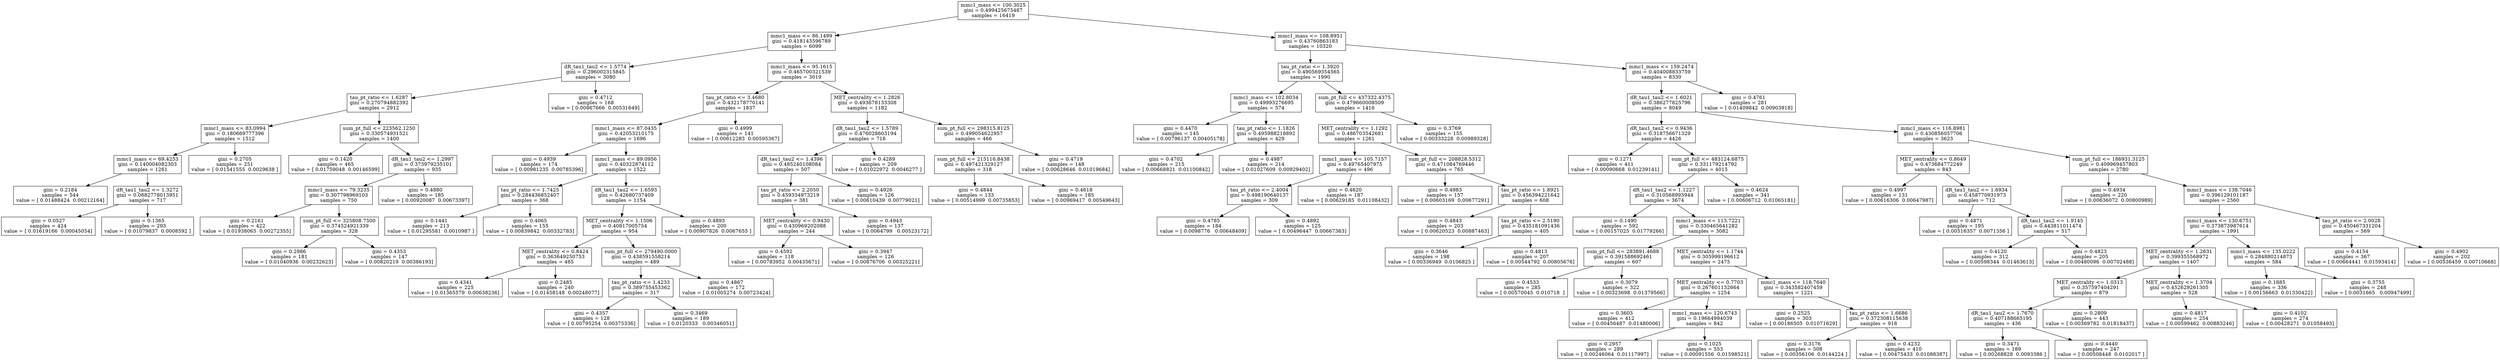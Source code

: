 digraph Tree {
0 [label="mmc1_mass <= 100.3025\ngini = 0.499425675487\nsamples = 16419", shape="box"] ;
1 [label="mmc1_mass <= 86.1499\ngini = 0.418143596789\nsamples = 6099", shape="box"] ;
0 -> 1 ;
2 [label="dR_tau1_tau2 <= 1.5774\ngini = 0.296002315845\nsamples = 3080", shape="box"] ;
1 -> 2 ;
3 [label="tau_pt_ratio <= 1.6287\ngini = 0.270794882392\nsamples = 2912", shape="box"] ;
2 -> 3 ;
4 [label="mmc1_mass <= 83.0994\ngini = 0.180669777396\nsamples = 1512", shape="box"] ;
3 -> 4 ;
5 [label="mmc1_mass <= 69.4253\ngini = 0.140004082303\nsamples = 1261", shape="box"] ;
4 -> 5 ;
6 [label="gini = 0.2184\nsamples = 544\nvalue = [ 0.01488424  0.00212164]", shape="box"] ;
5 -> 6 ;
7 [label="dR_tau1_tau2 <= 1.3272\ngini = 0.0882778013951\nsamples = 717", shape="box"] ;
5 -> 7 ;
8 [label="gini = 0.0527\nsamples = 424\nvalue = [ 0.01619166  0.00045054]", shape="box"] ;
7 -> 8 ;
9 [label="gini = 0.1365\nsamples = 293\nvalue = [ 0.01079837  0.0008592 ]", shape="box"] ;
7 -> 9 ;
10 [label="gini = 0.2705\nsamples = 251\nvalue = [ 0.01541555  0.0029638 ]", shape="box"] ;
4 -> 10 ;
11 [label="sum_pt_full <= 223562.1250\ngini = 0.330574931521\nsamples = 1400", shape="box"] ;
3 -> 11 ;
12 [label="gini = 0.1420\nsamples = 465\nvalue = [ 0.01759048  0.00146599]", shape="box"] ;
11 -> 12 ;
13 [label="dR_tau1_tau2 <= 1.2997\ngini = 0.373979235101\nsamples = 935", shape="box"] ;
11 -> 13 ;
14 [label="mmc1_mass <= 79.3235\ngini = 0.307798969103\nsamples = 750", shape="box"] ;
13 -> 14 ;
15 [label="gini = 0.2161\nsamples = 422\nvalue = [ 0.01938065  0.00272355]", shape="box"] ;
14 -> 15 ;
16 [label="sum_pt_full <= 325808.7500\ngini = 0.374524921339\nsamples = 328", shape="box"] ;
14 -> 16 ;
17 [label="gini = 0.2986\nsamples = 181\nvalue = [ 0.01040936  0.00232623]", shape="box"] ;
16 -> 17 ;
18 [label="gini = 0.4353\nsamples = 147\nvalue = [ 0.00820219  0.00386193]", shape="box"] ;
16 -> 18 ;
19 [label="gini = 0.4880\nsamples = 185\nvalue = [ 0.00920087  0.00673397]", shape="box"] ;
13 -> 19 ;
20 [label="gini = 0.4712\nsamples = 168\nvalue = [ 0.00867666  0.00531649]", shape="box"] ;
2 -> 20 ;
21 [label="mmc1_mass <= 95.1615\ngini = 0.465700321539\nsamples = 3019", shape="box"] ;
1 -> 21 ;
22 [label="tau_pt_ratio <= 3.4680\ngini = 0.432178770141\nsamples = 1837", shape="box"] ;
21 -> 22 ;
23 [label="mmc1_mass <= 87.0435\ngini = 0.42053210175\nsamples = 1696", shape="box"] ;
22 -> 23 ;
24 [label="gini = 0.4939\nsamples = 174\nvalue = [ 0.00981235  0.00785396]", shape="box"] ;
23 -> 24 ;
25 [label="mmc1_mass <= 89.0956\ngini = 0.40322874112\nsamples = 1522", shape="box"] ;
23 -> 25 ;
26 [label="tau_pt_ratio <= 1.7425\ngini = 0.284436852407\nsamples = 368", shape="box"] ;
25 -> 26 ;
27 [label="gini = 0.1441\nsamples = 213\nvalue = [ 0.01295581  0.0010987 ]", shape="box"] ;
26 -> 27 ;
28 [label="gini = 0.4065\nsamples = 155\nvalue = [ 0.00839842  0.00332783]", shape="box"] ;
26 -> 28 ;
29 [label="dR_tau1_tau2 <= 1.6593\ngini = 0.42680737409\nsamples = 1154", shape="box"] ;
25 -> 29 ;
30 [label="MET_centrality <= 1.1506\ngini = 0.40817005754\nsamples = 954", shape="box"] ;
29 -> 30 ;
31 [label="MET_centrality <= 0.8424\ngini = 0.363649250753\nsamples = 465", shape="box"] ;
30 -> 31 ;
32 [label="gini = 0.4341\nsamples = 225\nvalue = [ 0.01365579  0.00638236]", shape="box"] ;
31 -> 32 ;
33 [label="gini = 0.2485\nsamples = 240\nvalue = [ 0.01458148  0.00248077]", shape="box"] ;
31 -> 33 ;
34 [label="sum_pt_full <= 279490.0000\ngini = 0.438591558214\nsamples = 489", shape="box"] ;
30 -> 34 ;
35 [label="tau_pt_ratio <= 1.4233\ngini = 0.389755453362\nsamples = 317", shape="box"] ;
34 -> 35 ;
36 [label="gini = 0.4357\nsamples = 128\nvalue = [ 0.00795254  0.00375336]", shape="box"] ;
35 -> 36 ;
37 [label="gini = 0.3469\nsamples = 189\nvalue = [ 0.0120333   0.00346051]", shape="box"] ;
35 -> 37 ;
38 [label="gini = 0.4867\nsamples = 172\nvalue = [ 0.01005274  0.00723424]", shape="box"] ;
34 -> 38 ;
39 [label="gini = 0.4893\nsamples = 200\nvalue = [ 0.00907826  0.0067655 ]", shape="box"] ;
29 -> 39 ;
40 [label="gini = 0.4999\nsamples = 141\nvalue = [ 0.00612283  0.00595367]", shape="box"] ;
22 -> 40 ;
41 [label="MET_centrality <= 1.2826\ngini = 0.493678133308\nsamples = 1182", shape="box"] ;
21 -> 41 ;
42 [label="dR_tau1_tau2 <= 1.5789\ngini = 0.476028603194\nsamples = 716", shape="box"] ;
41 -> 42 ;
43 [label="dR_tau1_tau2 <= 1.4396\ngini = 0.485240108084\nsamples = 507", shape="box"] ;
42 -> 43 ;
44 [label="tau_pt_ratio <= 2.2050\ngini = 0.459334973219\nsamples = 381", shape="box"] ;
43 -> 44 ;
45 [label="MET_centrality <= 0.9430\ngini = 0.430969202088\nsamples = 244", shape="box"] ;
44 -> 45 ;
46 [label="gini = 0.4592\nsamples = 118\nvalue = [ 0.00783952  0.00435671]", shape="box"] ;
45 -> 46 ;
47 [label="gini = 0.3947\nsamples = 126\nvalue = [ 0.00876706  0.00325221]", shape="box"] ;
45 -> 47 ;
48 [label="gini = 0.4943\nsamples = 137\nvalue = [ 0.0064799   0.00523172]", shape="box"] ;
44 -> 48 ;
49 [label="gini = 0.4926\nsamples = 126\nvalue = [ 0.00610439  0.00779021]", shape="box"] ;
43 -> 49 ;
50 [label="gini = 0.4289\nsamples = 209\nvalue = [ 0.01022972  0.0046277 ]", shape="box"] ;
42 -> 50 ;
51 [label="sum_pt_full <= 298315.8125\ngini = 0.499054622957\nsamples = 466", shape="box"] ;
41 -> 51 ;
52 [label="sum_pt_full <= 215116.8438\ngini = 0.497421329127\nsamples = 318", shape="box"] ;
51 -> 52 ;
53 [label="gini = 0.4844\nsamples = 133\nvalue = [ 0.00514999  0.00735853]", shape="box"] ;
52 -> 53 ;
54 [label="gini = 0.4618\nsamples = 185\nvalue = [ 0.00969417  0.00549643]", shape="box"] ;
52 -> 54 ;
55 [label="gini = 0.4719\nsamples = 148\nvalue = [ 0.00628646  0.01019684]", shape="box"] ;
51 -> 55 ;
56 [label="mmc1_mass <= 108.8951\ngini = 0.43760863183\nsamples = 10320", shape="box"] ;
0 -> 56 ;
57 [label="tau_pt_ratio <= 1.3920\ngini = 0.490569354565\nsamples = 1990", shape="box"] ;
56 -> 57 ;
58 [label="mmc1_mass <= 102.8034\ngini = 0.49993276695\nsamples = 574", shape="box"] ;
57 -> 58 ;
59 [label="gini = 0.4470\nsamples = 145\nvalue = [ 0.00796137  0.00405178]", shape="box"] ;
58 -> 59 ;
60 [label="tau_pt_ratio <= 1.1826\ngini = 0.495988218892\nsamples = 429", shape="box"] ;
58 -> 60 ;
61 [label="gini = 0.4702\nsamples = 215\nvalue = [ 0.00668821  0.01100842]", shape="box"] ;
60 -> 61 ;
62 [label="gini = 0.4987\nsamples = 214\nvalue = [ 0.01027609  0.00929402]", shape="box"] ;
60 -> 62 ;
63 [label="sum_pt_full <= 437332.4375\ngini = 0.479660008509\nsamples = 1416", shape="box"] ;
57 -> 63 ;
64 [label="MET_centrality <= 1.1292\ngini = 0.486703542681\nsamples = 1261", shape="box"] ;
63 -> 64 ;
65 [label="mmc1_mass <= 105.7157\ngini = 0.49765407975\nsamples = 496", shape="box"] ;
64 -> 65 ;
66 [label="tau_pt_ratio <= 2.4004\ngini = 0.498190640137\nsamples = 309", shape="box"] ;
65 -> 66 ;
67 [label="gini = 0.4785\nsamples = 184\nvalue = [ 0.0098776   0.00648409]", shape="box"] ;
66 -> 67 ;
68 [label="gini = 0.4892\nsamples = 125\nvalue = [ 0.00496447  0.00667363]", shape="box"] ;
66 -> 68 ;
69 [label="gini = 0.4620\nsamples = 187\nvalue = [ 0.00629185  0.01108432]", shape="box"] ;
65 -> 69 ;
70 [label="sum_pt_full <= 208828.5312\ngini = 0.471084769446\nsamples = 765", shape="box"] ;
64 -> 70 ;
71 [label="gini = 0.4983\nsamples = 157\nvalue = [ 0.00603169  0.00677291]", shape="box"] ;
70 -> 71 ;
72 [label="tau_pt_ratio <= 1.8921\ngini = 0.456394221642\nsamples = 608", shape="box"] ;
70 -> 72 ;
73 [label="gini = 0.4843\nsamples = 203\nvalue = [ 0.00620523  0.00887463]", shape="box"] ;
72 -> 73 ;
74 [label="tau_pt_ratio <= 2.5190\ngini = 0.435181091436\nsamples = 405", shape="box"] ;
72 -> 74 ;
75 [label="gini = 0.3646\nsamples = 198\nvalue = [ 0.00336949  0.0106825 ]", shape="box"] ;
74 -> 75 ;
76 [label="gini = 0.4813\nsamples = 207\nvalue = [ 0.00544792  0.00805676]", shape="box"] ;
74 -> 76 ;
77 [label="gini = 0.3769\nsamples = 155\nvalue = [ 0.00333228  0.00989328]", shape="box"] ;
63 -> 77 ;
78 [label="mmc1_mass <= 159.2474\ngini = 0.404008833759\nsamples = 8330", shape="box"] ;
56 -> 78 ;
79 [label="dR_tau1_tau2 <= 1.6021\ngini = 0.386277825796\nsamples = 8049", shape="box"] ;
78 -> 79 ;
80 [label="dR_tau1_tau2 <= 0.9436\ngini = 0.318756671329\nsamples = 4426", shape="box"] ;
79 -> 80 ;
81 [label="gini = 0.1271\nsamples = 411\nvalue = [ 0.00090668  0.01239141]", shape="box"] ;
80 -> 81 ;
82 [label="sum_pt_full <= 483124.6875\ngini = 0.331179214792\nsamples = 4015", shape="box"] ;
80 -> 82 ;
83 [label="dR_tau1_tau2 <= 1.1227\ngini = 0.310568993944\nsamples = 3674", shape="box"] ;
82 -> 83 ;
84 [label="gini = 0.1490\nsamples = 592\nvalue = [ 0.00157025  0.01779266]", shape="box"] ;
83 -> 84 ;
85 [label="mmc1_mass <= 113.7221\ngini = 0.330465641282\nsamples = 3082", shape="box"] ;
83 -> 85 ;
86 [label="sum_pt_full <= 283891.4688\ngini = 0.391588692461\nsamples = 607", shape="box"] ;
85 -> 86 ;
87 [label="gini = 0.4533\nsamples = 285\nvalue = [ 0.00570045  0.010718  ]", shape="box"] ;
86 -> 87 ;
88 [label="gini = 0.3079\nsamples = 322\nvalue = [ 0.00323698  0.01379566]", shape="box"] ;
86 -> 88 ;
89 [label="MET_centrality <= 1.1744\ngini = 0.305999196612\nsamples = 2475", shape="box"] ;
85 -> 89 ;
90 [label="MET_centrality <= 0.7703\ngini = 0.267601132664\nsamples = 1254", shape="box"] ;
89 -> 90 ;
91 [label="gini = 0.3603\nsamples = 412\nvalue = [ 0.00456487  0.01480006]", shape="box"] ;
90 -> 91 ;
92 [label="mmc1_mass <= 120.6743\ngini = 0.19664994039\nsamples = 842", shape="box"] ;
90 -> 92 ;
93 [label="gini = 0.2957\nsamples = 289\nvalue = [ 0.00246064  0.01117997]", shape="box"] ;
92 -> 93 ;
94 [label="gini = 0.1025\nsamples = 553\nvalue = [ 0.00091556  0.01598521]", shape="box"] ;
92 -> 94 ;
95 [label="mmc1_mass <= 118.7640\ngini = 0.343582407459\nsamples = 1221", shape="box"] ;
89 -> 95 ;
96 [label="gini = 0.2525\nsamples = 303\nvalue = [ 0.00186505  0.01071629]", shape="box"] ;
95 -> 96 ;
97 [label="tau_pt_ratio <= 1.6686\ngini = 0.372308115638\nsamples = 918", shape="box"] ;
95 -> 97 ;
98 [label="gini = 0.3176\nsamples = 508\nvalue = [ 0.00356106  0.0144224 ]", shape="box"] ;
97 -> 98 ;
99 [label="gini = 0.4232\nsamples = 410\nvalue = [ 0.00475433  0.01088387]", shape="box"] ;
97 -> 99 ;
100 [label="gini = 0.4624\nsamples = 341\nvalue = [ 0.00606712  0.01065181]", shape="box"] ;
82 -> 100 ;
101 [label="mmc1_mass <= 116.8981\ngini = 0.430856057706\nsamples = 3623", shape="box"] ;
79 -> 101 ;
102 [label="MET_centrality <= 0.8649\ngini = 0.473684772249\nsamples = 843", shape="box"] ;
101 -> 102 ;
103 [label="gini = 0.4997\nsamples = 131\nvalue = [ 0.00616306  0.00647987]", shape="box"] ;
102 -> 103 ;
104 [label="dR_tau1_tau2 <= 1.6934\ngini = 0.458770931973\nsamples = 712", shape="box"] ;
102 -> 104 ;
105 [label="gini = 0.4871\nsamples = 195\nvalue = [ 0.00516357  0.0071356 ]", shape="box"] ;
104 -> 105 ;
106 [label="dR_tau1_tau2 <= 1.9145\ngini = 0.443811011474\nsamples = 517", shape="box"] ;
104 -> 106 ;
107 [label="gini = 0.4120\nsamples = 312\nvalue = [ 0.00598344  0.01463613]", shape="box"] ;
106 -> 107 ;
108 [label="gini = 0.4823\nsamples = 205\nvalue = [ 0.00480096  0.00702488]", shape="box"] ;
106 -> 108 ;
109 [label="sum_pt_full <= 186931.3125\ngini = 0.409969457803\nsamples = 2780", shape="box"] ;
101 -> 109 ;
110 [label="gini = 0.4934\nsamples = 220\nvalue = [ 0.00636072  0.00800989]", shape="box"] ;
109 -> 110 ;
111 [label="mmc1_mass <= 138.7046\ngini = 0.396129101187\nsamples = 2560", shape="box"] ;
109 -> 111 ;
112 [label="mmc1_mass <= 130.6751\ngini = 0.373873987614\nsamples = 1991", shape="box"] ;
111 -> 112 ;
113 [label="MET_centrality <= 1.2631\ngini = 0.399355568972\nsamples = 1407", shape="box"] ;
112 -> 113 ;
114 [label="MET_centrality <= 1.0313\ngini = 0.357597404291\nsamples = 879", shape="box"] ;
113 -> 114 ;
115 [label="dR_tau1_tau2 <= 1.7670\ngini = 0.407188665195\nsamples = 436", shape="box"] ;
114 -> 115 ;
116 [label="gini = 0.3471\nsamples = 189\nvalue = [ 0.00268828  0.0093386 ]", shape="box"] ;
115 -> 116 ;
117 [label="gini = 0.4440\nsamples = 247\nvalue = [ 0.00508448  0.0102017 ]", shape="box"] ;
115 -> 117 ;
118 [label="gini = 0.2809\nsamples = 443\nvalue = [ 0.00369782  0.01818437]", shape="box"] ;
114 -> 118 ;
119 [label="MET_centrality <= 1.3704\ngini = 0.452629261305\nsamples = 528", shape="box"] ;
113 -> 119 ;
120 [label="gini = 0.4817\nsamples = 254\nvalue = [ 0.00599462  0.00883246]", shape="box"] ;
119 -> 120 ;
121 [label="gini = 0.4102\nsamples = 274\nvalue = [ 0.00428271  0.01058493]", shape="box"] ;
119 -> 121 ;
122 [label="mmc1_mass <= 135.0222\ngini = 0.284880214873\nsamples = 584", shape="box"] ;
112 -> 122 ;
123 [label="gini = 0.1885\nsamples = 336\nvalue = [ 0.00156663  0.01330422]", shape="box"] ;
122 -> 123 ;
124 [label="gini = 0.3755\nsamples = 248\nvalue = [ 0.0031665   0.00947499]", shape="box"] ;
122 -> 124 ;
125 [label="tau_pt_ratio <= 2.0028\ngini = 0.450467331204\nsamples = 569", shape="box"] ;
111 -> 125 ;
126 [label="gini = 0.4154\nsamples = 367\nvalue = [ 0.00664441  0.01593414]", shape="box"] ;
125 -> 126 ;
127 [label="gini = 0.4902\nsamples = 202\nvalue = [ 0.00536459  0.00710668]", shape="box"] ;
125 -> 127 ;
128 [label="gini = 0.4761\nsamples = 281\nvalue = [ 0.01409842  0.00903918]", shape="box"] ;
78 -> 128 ;
}